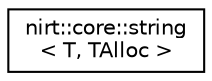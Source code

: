 digraph "Graphical Class Hierarchy"
{
 // LATEX_PDF_SIZE
  edge [fontname="Helvetica",fontsize="10",labelfontname="Helvetica",labelfontsize="10"];
  node [fontname="Helvetica",fontsize="10",shape=record];
  rankdir="LR";
  Node0 [label="nirt::core::string\l\< T, TAlloc \>",height=0.2,width=0.4,color="black", fillcolor="white", style="filled",URL="$classnirt_1_1core_1_1string.html",tooltip="Very simple string class with some useful features."];
}
